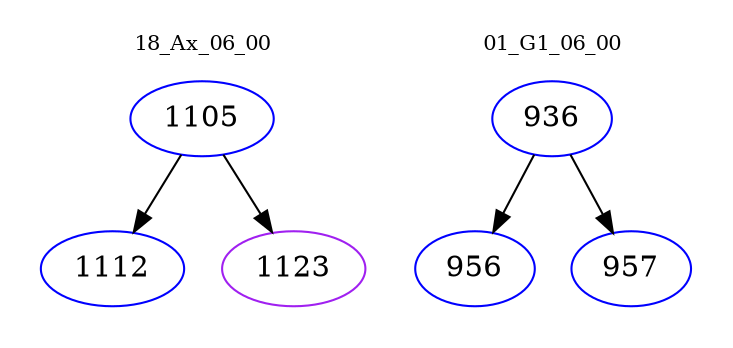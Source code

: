 digraph{
subgraph cluster_0 {
color = white
label = "18_Ax_06_00";
fontsize=10;
T0_1105 [label="1105", color="blue"]
T0_1105 -> T0_1112 [color="black"]
T0_1112 [label="1112", color="blue"]
T0_1105 -> T0_1123 [color="black"]
T0_1123 [label="1123", color="purple"]
}
subgraph cluster_1 {
color = white
label = "01_G1_06_00";
fontsize=10;
T1_936 [label="936", color="blue"]
T1_936 -> T1_956 [color="black"]
T1_956 [label="956", color="blue"]
T1_936 -> T1_957 [color="black"]
T1_957 [label="957", color="blue"]
}
}

